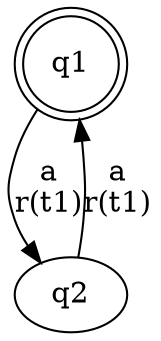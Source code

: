 digraph "tests_1/test21/solution1001/solution" {
	q1[label=q1 shape=doublecircle]
	q2[label=q2]
	q1 -> q2[label="a\nr(t1)\n"]
	q2 -> q1[label="a\nr(t1)\n"]
}
